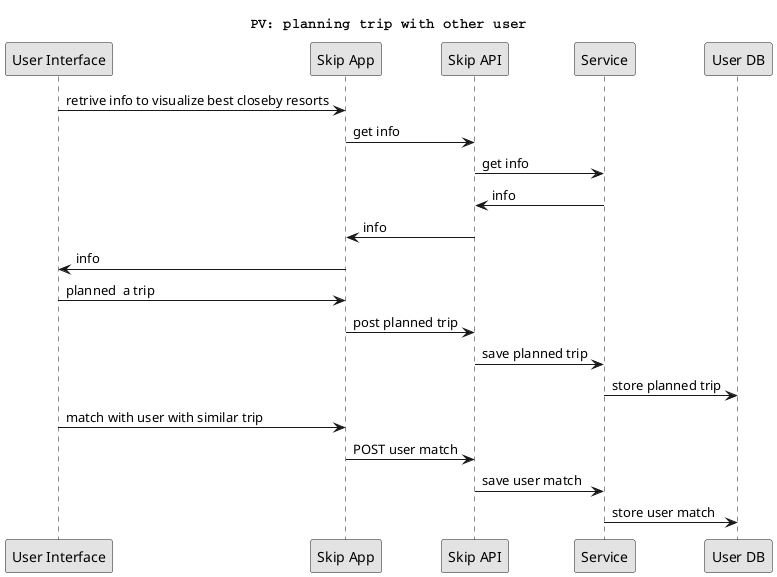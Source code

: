 @startuml
title PV: planning trip with other user

participant "User Interface" as P1
participant "Skip App" as P2
participant "Skip API" as P3
participant "Service" as P4
participant "User DB" as P5


P1 -> P2 : retrive info to visualize best closeby resorts
P2 -> P3 : get info
P3 -> P4 : get info
P4 -> P3 :  info
P3 -> P2 :  info
P2 -> P1 :  info

P1 -> P2 : planned  a trip
P2 -> P3 : post planned trip
P3-> P4 : save planned trip
P4 -> P5 : store planned trip


P1 -> P2 : match with user with similar trip
P2 -> P3 : POST user match
P3-> P4 : save user match
P4 -> P5 : store user match





skinparam monochrome true
skinparam shadowing false
skinparam defaultFontName Courier
@enduml
